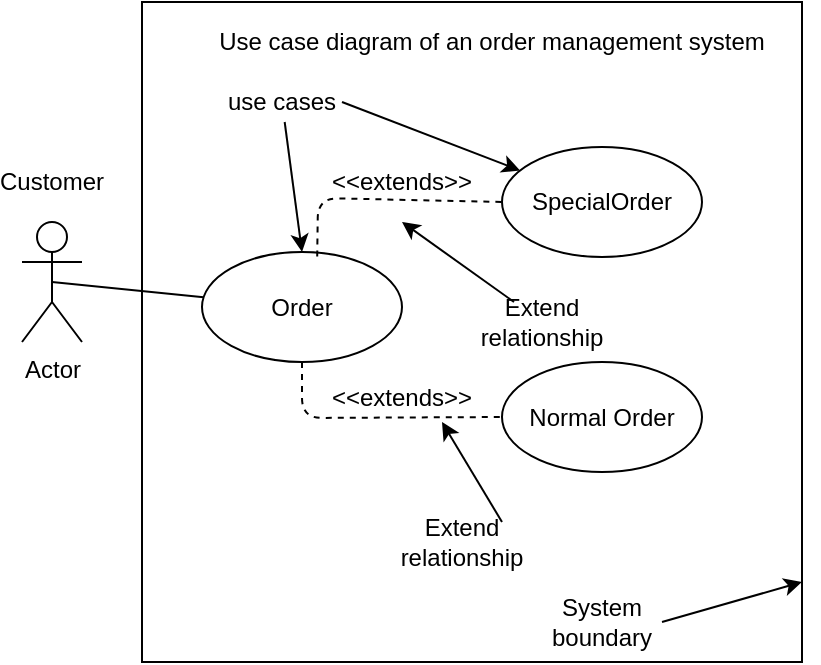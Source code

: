 <mxfile version="12.9.13" type="google"><diagram id="YwuE_aTgP1sRroNjQb8y" name="Page-1"><mxGraphModel dx="1108" dy="433" grid="1" gridSize="10" guides="1" tooltips="1" connect="1" arrows="1" fold="1" page="1" pageScale="1" pageWidth="850" pageHeight="1100" math="0" shadow="0"><root><mxCell id="0"/><mxCell id="1" parent="0"/><mxCell id="fL45QEA41cvGVoHcbjUs-1" value="Actor" style="shape=umlActor;verticalLabelPosition=bottom;labelBackgroundColor=#ffffff;verticalAlign=top;html=1;outlineConnect=0;" parent="1" vertex="1"><mxGeometry x="180" y="230" width="30" height="60" as="geometry"/></mxCell><mxCell id="fL45QEA41cvGVoHcbjUs-2" value="" style="whiteSpace=wrap;html=1;aspect=fixed;" parent="1" vertex="1"><mxGeometry x="240" y="120" width="330" height="330" as="geometry"/></mxCell><mxCell id="fL45QEA41cvGVoHcbjUs-4" value="Customer" style="text;html=1;strokeColor=none;fillColor=none;align=center;verticalAlign=middle;whiteSpace=wrap;rounded=0;" parent="1" vertex="1"><mxGeometry x="175" y="200" width="40" height="20" as="geometry"/></mxCell><mxCell id="fL45QEA41cvGVoHcbjUs-5" value="Use case diagram of an order management system" style="text;html=1;strokeColor=none;fillColor=none;align=center;verticalAlign=middle;whiteSpace=wrap;rounded=0;" parent="1" vertex="1"><mxGeometry x="270" y="130" width="290" height="20" as="geometry"/></mxCell><mxCell id="fL45QEA41cvGVoHcbjUs-6" value="" style="endArrow=classic;html=1;" parent="1" target="fL45QEA41cvGVoHcbjUs-2" edge="1"><mxGeometry width="50" height="50" relative="1" as="geometry"><mxPoint x="500" y="430" as="sourcePoint"/><mxPoint x="550" y="380" as="targetPoint"/><Array as="points"><mxPoint x="570" y="410"/></Array></mxGeometry></mxCell><mxCell id="fL45QEA41cvGVoHcbjUs-7" value="System boundary" style="text;html=1;strokeColor=none;fillColor=none;align=center;verticalAlign=middle;whiteSpace=wrap;rounded=0;" parent="1" vertex="1"><mxGeometry x="450" y="420" width="40" height="20" as="geometry"/></mxCell><mxCell id="fL45QEA41cvGVoHcbjUs-8" value="" style="ellipse;whiteSpace=wrap;html=1;" parent="1" vertex="1"><mxGeometry x="270" y="245" width="100" height="55" as="geometry"/></mxCell><mxCell id="fL45QEA41cvGVoHcbjUs-11" value="" style="ellipse;whiteSpace=wrap;html=1;" parent="1" vertex="1"><mxGeometry x="420" y="300" width="100" height="55" as="geometry"/></mxCell><mxCell id="fL45QEA41cvGVoHcbjUs-12" value="" style="ellipse;whiteSpace=wrap;html=1;" parent="1" vertex="1"><mxGeometry x="420" y="192.5" width="100" height="55" as="geometry"/></mxCell><mxCell id="fL45QEA41cvGVoHcbjUs-14" value="" style="endArrow=none;dashed=1;html=1;exitX=0.5;exitY=1;exitDx=0;exitDy=0;entryX=0;entryY=0.5;entryDx=0;entryDy=0;" parent="1" source="fL45QEA41cvGVoHcbjUs-8" target="fL45QEA41cvGVoHcbjUs-11" edge="1"><mxGeometry width="50" height="50" relative="1" as="geometry"><mxPoint x="340" y="360" as="sourcePoint"/><mxPoint x="390" y="310" as="targetPoint"/><Array as="points"><mxPoint x="320" y="328"/></Array></mxGeometry></mxCell><mxCell id="fL45QEA41cvGVoHcbjUs-15" value="use cases" style="text;html=1;strokeColor=none;fillColor=none;align=center;verticalAlign=middle;whiteSpace=wrap;rounded=0;" parent="1" vertex="1"><mxGeometry x="280" y="160" width="60" height="20" as="geometry"/></mxCell><mxCell id="fL45QEA41cvGVoHcbjUs-16" value="" style="endArrow=classic;html=1;exitX=1;exitY=0.5;exitDx=0;exitDy=0;" parent="1" source="fL45QEA41cvGVoHcbjUs-15" target="fL45QEA41cvGVoHcbjUs-12" edge="1"><mxGeometry width="50" height="50" relative="1" as="geometry"><mxPoint x="350" y="220" as="sourcePoint"/><mxPoint x="400" y="170" as="targetPoint"/></mxGeometry></mxCell><mxCell id="fL45QEA41cvGVoHcbjUs-17" value="" style="endArrow=classic;html=1;entryX=0.5;entryY=0;entryDx=0;entryDy=0;" parent="1" source="fL45QEA41cvGVoHcbjUs-15" target="fL45QEA41cvGVoHcbjUs-8" edge="1"><mxGeometry width="50" height="50" relative="1" as="geometry"><mxPoint x="350" y="190" as="sourcePoint"/><mxPoint x="430" y="227.5" as="targetPoint"/></mxGeometry></mxCell><mxCell id="fL45QEA41cvGVoHcbjUs-18" value="" style="endArrow=none;dashed=1;html=1;exitX=0.576;exitY=0.04;exitDx=0;exitDy=0;entryX=0;entryY=0.5;entryDx=0;entryDy=0;exitPerimeter=0;" parent="1" source="fL45QEA41cvGVoHcbjUs-8" target="fL45QEA41cvGVoHcbjUs-12" edge="1"><mxGeometry width="50" height="50" relative="1" as="geometry"><mxPoint x="330" y="310" as="sourcePoint"/><mxPoint x="430" y="347.5" as="targetPoint"/><Array as="points"><mxPoint x="328" y="218"/></Array></mxGeometry></mxCell><mxCell id="fL45QEA41cvGVoHcbjUs-19" value="Order" style="text;html=1;strokeColor=none;fillColor=none;align=center;verticalAlign=middle;whiteSpace=wrap;rounded=0;" parent="1" vertex="1"><mxGeometry x="300" y="263" width="40" height="20" as="geometry"/></mxCell><mxCell id="fL45QEA41cvGVoHcbjUs-20" value="SpecialOrder" style="text;html=1;strokeColor=none;fillColor=none;align=center;verticalAlign=middle;whiteSpace=wrap;rounded=0;" parent="1" vertex="1"><mxGeometry x="450" y="210" width="40" height="20" as="geometry"/></mxCell><mxCell id="fL45QEA41cvGVoHcbjUs-21" value="Normal Order" style="text;html=1;strokeColor=none;fillColor=none;align=center;verticalAlign=middle;whiteSpace=wrap;rounded=0;" parent="1" vertex="1"><mxGeometry x="430" y="317.5" width="80" height="20" as="geometry"/></mxCell><mxCell id="fL45QEA41cvGVoHcbjUs-22" value="&amp;lt;&amp;lt;extends&amp;gt;&amp;gt;" style="text;html=1;strokeColor=none;fillColor=none;align=center;verticalAlign=middle;whiteSpace=wrap;rounded=0;" parent="1" vertex="1"><mxGeometry x="350" y="200" width="40" height="20" as="geometry"/></mxCell><mxCell id="fL45QEA41cvGVoHcbjUs-23" value="&amp;lt;&amp;lt;extends&amp;gt;&amp;gt;" style="text;html=1;strokeColor=none;fillColor=none;align=center;verticalAlign=middle;whiteSpace=wrap;rounded=0;" parent="1" vertex="1"><mxGeometry x="350" y="308" width="40" height="20" as="geometry"/></mxCell><mxCell id="fL45QEA41cvGVoHcbjUs-24" value="Extend relationship" style="text;html=1;strokeColor=none;fillColor=none;align=center;verticalAlign=middle;whiteSpace=wrap;rounded=0;" parent="1" vertex="1"><mxGeometry x="420" y="270" width="40" height="20" as="geometry"/></mxCell><mxCell id="fL45QEA41cvGVoHcbjUs-25" value="Extend relationship" style="text;html=1;strokeColor=none;fillColor=none;align=center;verticalAlign=middle;whiteSpace=wrap;rounded=0;" parent="1" vertex="1"><mxGeometry x="380" y="380" width="40" height="20" as="geometry"/></mxCell><mxCell id="fL45QEA41cvGVoHcbjUs-26" value="" style="endArrow=classic;html=1;" parent="1" source="fL45QEA41cvGVoHcbjUs-24" edge="1"><mxGeometry width="50" height="50" relative="1" as="geometry"><mxPoint x="390" y="290" as="sourcePoint"/><mxPoint x="370" y="230" as="targetPoint"/></mxGeometry></mxCell><mxCell id="fL45QEA41cvGVoHcbjUs-28" value="" style="endArrow=classic;html=1;exitX=1;exitY=0;exitDx=0;exitDy=0;" parent="1" source="fL45QEA41cvGVoHcbjUs-25" edge="1"><mxGeometry width="50" height="50" relative="1" as="geometry"><mxPoint x="436" y="280" as="sourcePoint"/><mxPoint x="390" y="330" as="targetPoint"/></mxGeometry></mxCell><mxCell id="ghGX6GWrAtteclRHVMiv-2" value="" style="endArrow=none;html=1;entryX=0.5;entryY=0.5;entryDx=0;entryDy=0;entryPerimeter=0;" parent="1" source="fL45QEA41cvGVoHcbjUs-8" target="fL45QEA41cvGVoHcbjUs-1" edge="1"><mxGeometry width="50" height="50" relative="1" as="geometry"><mxPoint x="110" y="430" as="sourcePoint"/><mxPoint x="160" y="380" as="targetPoint"/></mxGeometry></mxCell></root></mxGraphModel></diagram></mxfile>